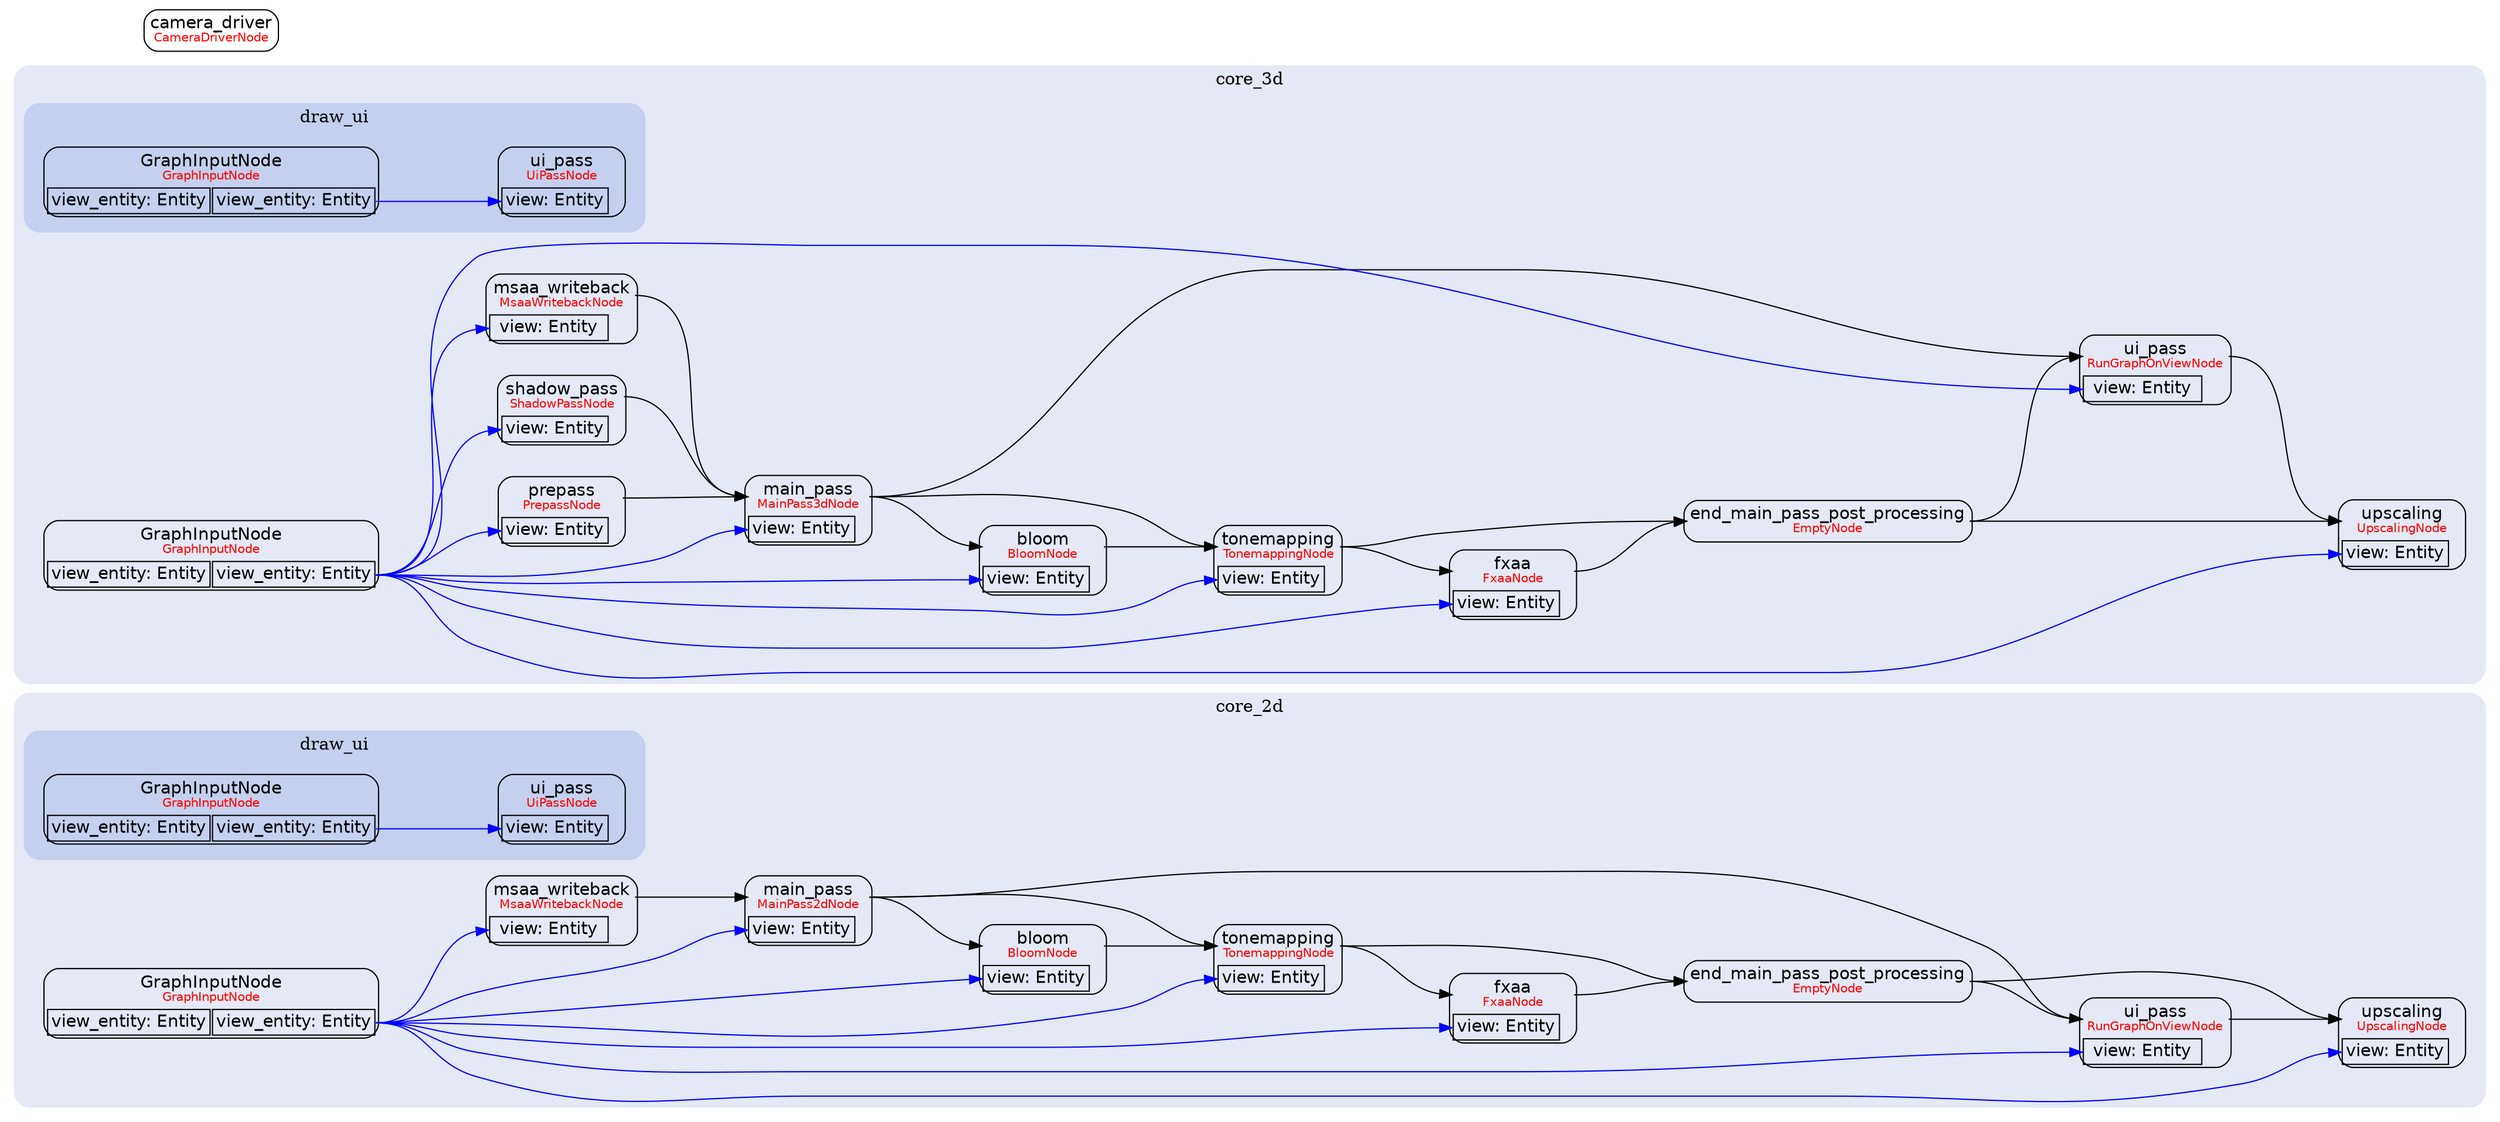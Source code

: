 digraph "RenderGraph" {
	"rankdir"="LR";
	"ranksep"="1.0";
	graph ["bgcolor"="white"];
	edge ["fontname"="Helvetica", "fontcolor"="black"];
	node ["shape"="plaintext", "fontname"="Helvetica", "fontcolor"="black"];
	subgraph "cluster_core_2d" {
		"label"="core_2d";
		"fontcolor"="red";
		graph ["style"="rounded,filled", "color"="#e4e9f5", "fontcolor"="black"];
		subgraph "cluster_core_2d_draw_ui" {
			"label"="draw_ui";
			"fontcolor"="red";
			graph ["style"="rounded,filled", "color"="#c4d0ed", "fontcolor"="black"];
			"_core_2d_draw_ui__core_2d_draw_uiGraphInputNode" ["label"=<<TABLE STYLE="rounded"><TR><TD PORT="title" BORDER="0" COLSPAN="2">GraphInputNode<BR/><FONT COLOR="red" POINT-SIZE="10">GraphInputNode</FONT></TD></TR><TR><TD PORT="in-0">view_entity: Entity</TD><TD PORT="out-0">view_entity: Entity</TD></TR></TABLE>>, "color"="black", "fillcolor"="black"]
			"_core_2d_draw_ui__core_2d_draw_uiui_pass" ["label"=<<TABLE STYLE="rounded"><TR><TD PORT="title" BORDER="0" COLSPAN="2">ui_pass<BR/><FONT COLOR="red" POINT-SIZE="10">UiPassNode</FONT></TD></TR><TR><TD PORT="in-0">view: Entity</TD><TD BORDER="0">&nbsp;</TD></TR></TABLE>>, "color"="black", "fillcolor"="black"]
			"_core_2d_draw_ui__core_2d_draw_uiGraphInputNode":"out-0:e" -> "_core_2d_draw_ui__core_2d_draw_uiui_pass":"in-0:w" ["color"="blue"]
		}
		
		"_core_2d__core_2dbloom" ["label"=<<TABLE STYLE="rounded"><TR><TD PORT="title" BORDER="0" COLSPAN="2">bloom<BR/><FONT COLOR="red" POINT-SIZE="10">BloomNode</FONT></TD></TR><TR><TD PORT="in-0">view: Entity</TD><TD BORDER="0">&nbsp;</TD></TR></TABLE>>, "color"="black", "fillcolor"="black"]
		"_core_2d__core_2dmain_pass" ["label"=<<TABLE STYLE="rounded"><TR><TD PORT="title" BORDER="0" COLSPAN="2">main_pass<BR/><FONT COLOR="red" POINT-SIZE="10">MainPass2dNode</FONT></TD></TR><TR><TD PORT="in-0">view: Entity</TD><TD BORDER="0">&nbsp;</TD></TR></TABLE>>, "color"="black", "fillcolor"="black"]
		"_core_2d__core_2dfxaa" ["label"=<<TABLE STYLE="rounded"><TR><TD PORT="title" BORDER="0" COLSPAN="2">fxaa<BR/><FONT COLOR="red" POINT-SIZE="10">FxaaNode</FONT></TD></TR><TR><TD PORT="in-0">view: Entity</TD><TD BORDER="0">&nbsp;</TD></TR></TABLE>>, "color"="black", "fillcolor"="black"]
		"_core_2d__core_2dmsaa_writeback" ["label"=<<TABLE STYLE="rounded"><TR><TD PORT="title" BORDER="0" COLSPAN="2">msaa_writeback<BR/><FONT COLOR="red" POINT-SIZE="10">MsaaWritebackNode</FONT></TD></TR><TR><TD PORT="in-0">view: Entity</TD><TD BORDER="0">&nbsp;</TD></TR></TABLE>>, "color"="black", "fillcolor"="black"]
		"_core_2d__core_2dtonemapping" ["label"=<<TABLE STYLE="rounded"><TR><TD PORT="title" BORDER="0" COLSPAN="2">tonemapping<BR/><FONT COLOR="red" POINT-SIZE="10">TonemappingNode</FONT></TD></TR><TR><TD PORT="in-0">view: Entity</TD><TD BORDER="0">&nbsp;</TD></TR></TABLE>>, "color"="black", "fillcolor"="black"]
		"_core_2d__core_2dupscaling" ["label"=<<TABLE STYLE="rounded"><TR><TD PORT="title" BORDER="0" COLSPAN="2">upscaling<BR/><FONT COLOR="red" POINT-SIZE="10">UpscalingNode</FONT></TD></TR><TR><TD PORT="in-0">view: Entity</TD><TD BORDER="0">&nbsp;</TD></TR></TABLE>>, "color"="black", "fillcolor"="black"]
		"_core_2d__core_2dGraphInputNode" ["label"=<<TABLE STYLE="rounded"><TR><TD PORT="title" BORDER="0" COLSPAN="2">GraphInputNode<BR/><FONT COLOR="red" POINT-SIZE="10">GraphInputNode</FONT></TD></TR><TR><TD PORT="in-0">view_entity: Entity</TD><TD PORT="out-0">view_entity: Entity</TD></TR></TABLE>>, "color"="black", "fillcolor"="black"]
		"_core_2d__core_2dend_main_pass_post_processing" ["label"=<<TABLE STYLE="rounded"><TR><TD PORT="title" BORDER="0" COLSPAN="2">end_main_pass_post_processing<BR/><FONT COLOR="red" POINT-SIZE="10">EmptyNode</FONT></TD></TR></TABLE>>, "color"="black", "fillcolor"="black"]
		"_core_2d__core_2dui_pass" ["label"=<<TABLE STYLE="rounded"><TR><TD PORT="title" BORDER="0" COLSPAN="2">ui_pass<BR/><FONT COLOR="red" POINT-SIZE="10">RunGraphOnViewNode</FONT></TD></TR><TR><TD PORT="in-0">view: Entity</TD><TD BORDER="0">&nbsp;</TD></TR></TABLE>>, "color"="black", "fillcolor"="black"]
		"_core_2d__core_2dGraphInputNode":"out-0:e" -> "_core_2d__core_2dbloom":"in-0:w" ["color"="blue"]
		"_core_2d__core_2dmain_pass":"title:e" -> "_core_2d__core_2dbloom":"title:w" ["color"="black"]
		"_core_2d__core_2dGraphInputNode":"out-0:e" -> "_core_2d__core_2dmain_pass":"in-0:w" ["color"="blue"]
		"_core_2d__core_2dmsaa_writeback":"title:e" -> "_core_2d__core_2dmain_pass":"title:w" ["color"="black"]
		"_core_2d__core_2dGraphInputNode":"out-0:e" -> "_core_2d__core_2dfxaa":"in-0:w" ["color"="blue"]
		"_core_2d__core_2dtonemapping":"title:e" -> "_core_2d__core_2dfxaa":"title:w" ["color"="black"]
		"_core_2d__core_2dGraphInputNode":"out-0:e" -> "_core_2d__core_2dmsaa_writeback":"in-0:w" ["color"="blue"]
		"_core_2d__core_2dGraphInputNode":"out-0:e" -> "_core_2d__core_2dtonemapping":"in-0:w" ["color"="blue"]
		"_core_2d__core_2dmain_pass":"title:e" -> "_core_2d__core_2dtonemapping":"title:w" ["color"="black"]
		"_core_2d__core_2dbloom":"title:e" -> "_core_2d__core_2dtonemapping":"title:w" ["color"="black"]
		"_core_2d__core_2dGraphInputNode":"out-0:e" -> "_core_2d__core_2dupscaling":"in-0:w" ["color"="blue"]
		"_core_2d__core_2dend_main_pass_post_processing":"title:e" -> "_core_2d__core_2dupscaling":"title:w" ["color"="black"]
		"_core_2d__core_2dui_pass":"title:e" -> "_core_2d__core_2dupscaling":"title:w" ["color"="black"]
		"_core_2d__core_2dtonemapping":"title:e" -> "_core_2d__core_2dend_main_pass_post_processing":"title:w" ["color"="black"]
		"_core_2d__core_2dfxaa":"title:e" -> "_core_2d__core_2dend_main_pass_post_processing":"title:w" ["color"="black"]
		"_core_2d__core_2dmain_pass":"title:e" -> "_core_2d__core_2dui_pass":"title:w" ["color"="black"]
		"_core_2d__core_2dGraphInputNode":"out-0:e" -> "_core_2d__core_2dui_pass":"in-0:w" ["color"="blue"]
		"_core_2d__core_2dend_main_pass_post_processing":"title:e" -> "_core_2d__core_2dui_pass":"title:w" ["color"="black"]
	}
	
	subgraph "cluster_core_3d" {
		"label"="core_3d";
		"fontcolor"="red";
		graph ["style"="rounded,filled", "color"="#e4e9f5", "fontcolor"="black"];
		subgraph "cluster_core_3d_draw_ui" {
			"label"="draw_ui";
			"fontcolor"="red";
			graph ["style"="rounded,filled", "color"="#c4d0ed", "fontcolor"="black"];
			"_core_3d_draw_ui__core_3d_draw_uiGraphInputNode" ["label"=<<TABLE STYLE="rounded"><TR><TD PORT="title" BORDER="0" COLSPAN="2">GraphInputNode<BR/><FONT COLOR="red" POINT-SIZE="10">GraphInputNode</FONT></TD></TR><TR><TD PORT="in-0">view_entity: Entity</TD><TD PORT="out-0">view_entity: Entity</TD></TR></TABLE>>, "color"="black", "fillcolor"="black"]
			"_core_3d_draw_ui__core_3d_draw_uiui_pass" ["label"=<<TABLE STYLE="rounded"><TR><TD PORT="title" BORDER="0" COLSPAN="2">ui_pass<BR/><FONT COLOR="red" POINT-SIZE="10">UiPassNode</FONT></TD></TR><TR><TD PORT="in-0">view: Entity</TD><TD BORDER="0">&nbsp;</TD></TR></TABLE>>, "color"="black", "fillcolor"="black"]
			"_core_3d_draw_ui__core_3d_draw_uiGraphInputNode":"out-0:e" -> "_core_3d_draw_ui__core_3d_draw_uiui_pass":"in-0:w" ["color"="blue"]
		}
		
		"_core_3d__core_3dbloom" ["label"=<<TABLE STYLE="rounded"><TR><TD PORT="title" BORDER="0" COLSPAN="2">bloom<BR/><FONT COLOR="red" POINT-SIZE="10">BloomNode</FONT></TD></TR><TR><TD PORT="in-0">view: Entity</TD><TD BORDER="0">&nbsp;</TD></TR></TABLE>>, "color"="black", "fillcolor"="black"]
		"_core_3d__core_3dmain_pass" ["label"=<<TABLE STYLE="rounded"><TR><TD PORT="title" BORDER="0" COLSPAN="2">main_pass<BR/><FONT COLOR="red" POINT-SIZE="10">MainPass3dNode</FONT></TD></TR><TR><TD PORT="in-0">view: Entity</TD><TD BORDER="0">&nbsp;</TD></TR></TABLE>>, "color"="black", "fillcolor"="black"]
		"_core_3d__core_3dfxaa" ["label"=<<TABLE STYLE="rounded"><TR><TD PORT="title" BORDER="0" COLSPAN="2">fxaa<BR/><FONT COLOR="red" POINT-SIZE="10">FxaaNode</FONT></TD></TR><TR><TD PORT="in-0">view: Entity</TD><TD BORDER="0">&nbsp;</TD></TR></TABLE>>, "color"="black", "fillcolor"="black"]
		"_core_3d__core_3dmsaa_writeback" ["label"=<<TABLE STYLE="rounded"><TR><TD PORT="title" BORDER="0" COLSPAN="2">msaa_writeback<BR/><FONT COLOR="red" POINT-SIZE="10">MsaaWritebackNode</FONT></TD></TR><TR><TD PORT="in-0">view: Entity</TD><TD BORDER="0">&nbsp;</TD></TR></TABLE>>, "color"="black", "fillcolor"="black"]
		"_core_3d__core_3dprepass" ["label"=<<TABLE STYLE="rounded"><TR><TD PORT="title" BORDER="0" COLSPAN="2">prepass<BR/><FONT COLOR="red" POINT-SIZE="10">PrepassNode</FONT></TD></TR><TR><TD PORT="in-0">view: Entity</TD><TD BORDER="0">&nbsp;</TD></TR></TABLE>>, "color"="black", "fillcolor"="black"]
		"_core_3d__core_3dtonemapping" ["label"=<<TABLE STYLE="rounded"><TR><TD PORT="title" BORDER="0" COLSPAN="2">tonemapping<BR/><FONT COLOR="red" POINT-SIZE="10">TonemappingNode</FONT></TD></TR><TR><TD PORT="in-0">view: Entity</TD><TD BORDER="0">&nbsp;</TD></TR></TABLE>>, "color"="black", "fillcolor"="black"]
		"_core_3d__core_3dupscaling" ["label"=<<TABLE STYLE="rounded"><TR><TD PORT="title" BORDER="0" COLSPAN="2">upscaling<BR/><FONT COLOR="red" POINT-SIZE="10">UpscalingNode</FONT></TD></TR><TR><TD PORT="in-0">view: Entity</TD><TD BORDER="0">&nbsp;</TD></TR></TABLE>>, "color"="black", "fillcolor"="black"]
		"_core_3d__core_3dshadow_pass" ["label"=<<TABLE STYLE="rounded"><TR><TD PORT="title" BORDER="0" COLSPAN="2">shadow_pass<BR/><FONT COLOR="red" POINT-SIZE="10">ShadowPassNode</FONT></TD></TR><TR><TD PORT="in-0">view: Entity</TD><TD BORDER="0">&nbsp;</TD></TR></TABLE>>, "color"="black", "fillcolor"="black"]
		"_core_3d__core_3dGraphInputNode" ["label"=<<TABLE STYLE="rounded"><TR><TD PORT="title" BORDER="0" COLSPAN="2">GraphInputNode<BR/><FONT COLOR="red" POINT-SIZE="10">GraphInputNode</FONT></TD></TR><TR><TD PORT="in-0">view_entity: Entity</TD><TD PORT="out-0">view_entity: Entity</TD></TR></TABLE>>, "color"="black", "fillcolor"="black"]
		"_core_3d__core_3dend_main_pass_post_processing" ["label"=<<TABLE STYLE="rounded"><TR><TD PORT="title" BORDER="0" COLSPAN="2">end_main_pass_post_processing<BR/><FONT COLOR="red" POINT-SIZE="10">EmptyNode</FONT></TD></TR></TABLE>>, "color"="black", "fillcolor"="black"]
		"_core_3d__core_3dui_pass" ["label"=<<TABLE STYLE="rounded"><TR><TD PORT="title" BORDER="0" COLSPAN="2">ui_pass<BR/><FONT COLOR="red" POINT-SIZE="10">RunGraphOnViewNode</FONT></TD></TR><TR><TD PORT="in-0">view: Entity</TD><TD BORDER="0">&nbsp;</TD></TR></TABLE>>, "color"="black", "fillcolor"="black"]
		"_core_3d__core_3dGraphInputNode":"out-0:e" -> "_core_3d__core_3dbloom":"in-0:w" ["color"="blue"]
		"_core_3d__core_3dmain_pass":"title:e" -> "_core_3d__core_3dbloom":"title:w" ["color"="black"]
		"_core_3d__core_3dGraphInputNode":"out-0:e" -> "_core_3d__core_3dmain_pass":"in-0:w" ["color"="blue"]
		"_core_3d__core_3dprepass":"title:e" -> "_core_3d__core_3dmain_pass":"title:w" ["color"="black"]
		"_core_3d__core_3dmsaa_writeback":"title:e" -> "_core_3d__core_3dmain_pass":"title:w" ["color"="black"]
		"_core_3d__core_3dshadow_pass":"title:e" -> "_core_3d__core_3dmain_pass":"title:w" ["color"="black"]
		"_core_3d__core_3dGraphInputNode":"out-0:e" -> "_core_3d__core_3dfxaa":"in-0:w" ["color"="blue"]
		"_core_3d__core_3dtonemapping":"title:e" -> "_core_3d__core_3dfxaa":"title:w" ["color"="black"]
		"_core_3d__core_3dGraphInputNode":"out-0:e" -> "_core_3d__core_3dmsaa_writeback":"in-0:w" ["color"="blue"]
		"_core_3d__core_3dGraphInputNode":"out-0:e" -> "_core_3d__core_3dprepass":"in-0:w" ["color"="blue"]
		"_core_3d__core_3dGraphInputNode":"out-0:e" -> "_core_3d__core_3dtonemapping":"in-0:w" ["color"="blue"]
		"_core_3d__core_3dmain_pass":"title:e" -> "_core_3d__core_3dtonemapping":"title:w" ["color"="black"]
		"_core_3d__core_3dbloom":"title:e" -> "_core_3d__core_3dtonemapping":"title:w" ["color"="black"]
		"_core_3d__core_3dGraphInputNode":"out-0:e" -> "_core_3d__core_3dupscaling":"in-0:w" ["color"="blue"]
		"_core_3d__core_3dend_main_pass_post_processing":"title:e" -> "_core_3d__core_3dupscaling":"title:w" ["color"="black"]
		"_core_3d__core_3dui_pass":"title:e" -> "_core_3d__core_3dupscaling":"title:w" ["color"="black"]
		"_core_3d__core_3dGraphInputNode":"out-0:e" -> "_core_3d__core_3dshadow_pass":"in-0:w" ["color"="blue"]
		"_core_3d__core_3dtonemapping":"title:e" -> "_core_3d__core_3dend_main_pass_post_processing":"title:w" ["color"="black"]
		"_core_3d__core_3dfxaa":"title:e" -> "_core_3d__core_3dend_main_pass_post_processing":"title:w" ["color"="black"]
		"_core_3d__core_3dmain_pass":"title:e" -> "_core_3d__core_3dui_pass":"title:w" ["color"="black"]
		"_core_3d__core_3dend_main_pass_post_processing":"title:e" -> "_core_3d__core_3dui_pass":"title:w" ["color"="black"]
		"_core_3d__core_3dGraphInputNode":"out-0:e" -> "_core_3d__core_3dui_pass":"in-0:w" ["color"="blue"]
	}
	
	"_camera_driver" ["label"=<<TABLE STYLE="rounded"><TR><TD PORT="title" BORDER="0" COLSPAN="2">camera_driver<BR/><FONT COLOR="red" POINT-SIZE="10">CameraDriverNode</FONT></TD></TR></TABLE>>, "color"="black", "fillcolor"="black"]
}
